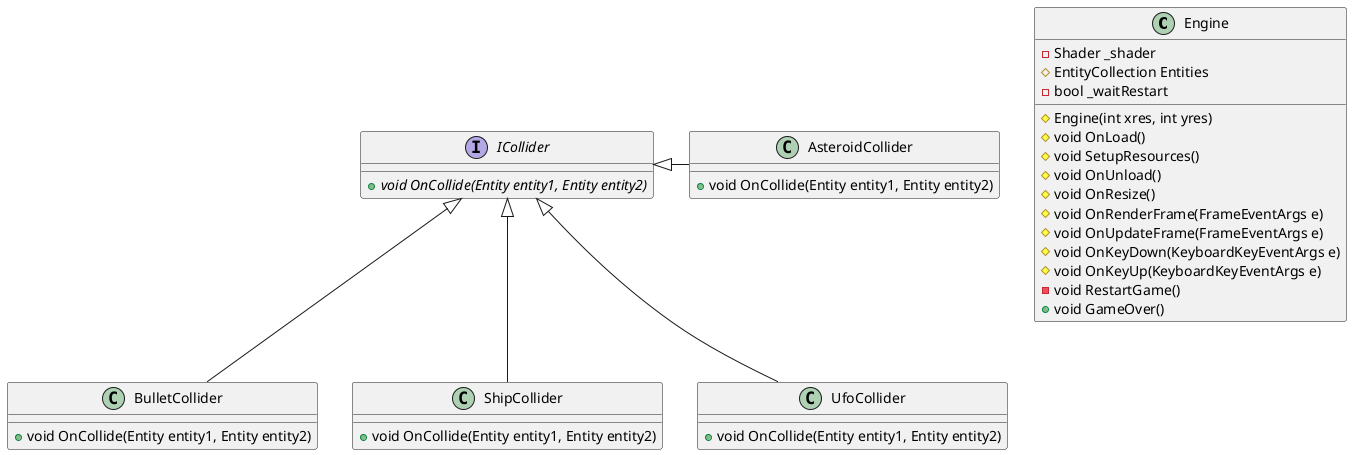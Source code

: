 ﻿@startuml
Class Engine{
    -Shader _shader
    #EntityCollection Entities
    -bool _waitRestart
    #Engine(int xres, int yres)
    #void OnLoad()
    #void SetupResources()
    #void OnUnload()
    #void OnResize()
    #void OnRenderFrame(FrameEventArgs e)
    #void OnUpdateFrame(FrameEventArgs e)
    #void OnKeyDown(KeyboardKeyEventArgs e)
    #void OnKeyUp(KeyboardKeyEventArgs e)
    -void RestartGame()
    +void GameOver()
}

Interface ICollider{
    {abstract}+void OnCollide(Entity entity1, Entity entity2)
}

ICollider <|- AsteroidCollider
ICollider <|-- BulletCollider
ICollider <|-- ShipCollider
ICollider <|-- UfoCollider

Class AsteroidCollider{
    +void OnCollide(Entity entity1, Entity entity2)
}

Class BulletCollider{
    +void OnCollide(Entity entity1, Entity entity2)
}

Class ShipCollider{
    +void OnCollide(Entity entity1, Entity entity2)
}

Class UfoCollider{
    +void OnCollide(Entity entity1, Entity entity2)
}

@enduml